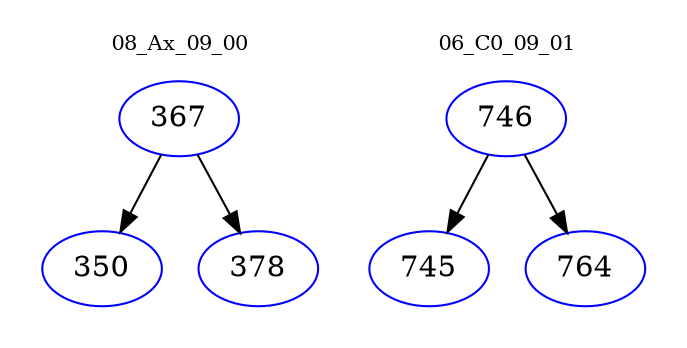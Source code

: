 digraph{
subgraph cluster_0 {
color = white
label = "08_Ax_09_00";
fontsize=10;
T0_367 [label="367", color="blue"]
T0_367 -> T0_350 [color="black"]
T0_350 [label="350", color="blue"]
T0_367 -> T0_378 [color="black"]
T0_378 [label="378", color="blue"]
}
subgraph cluster_1 {
color = white
label = "06_C0_09_01";
fontsize=10;
T1_746 [label="746", color="blue"]
T1_746 -> T1_745 [color="black"]
T1_745 [label="745", color="blue"]
T1_746 -> T1_764 [color="black"]
T1_764 [label="764", color="blue"]
}
}

